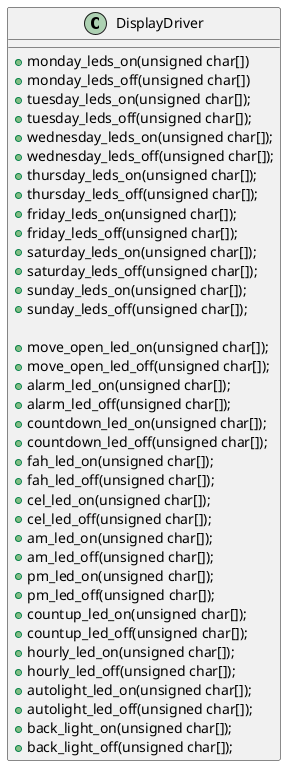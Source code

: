@startuml Display driver
Class DisplayDriver{
  + monday_leds_on(unsigned char[])
  + monday_leds_off(unsigned char[])
  + tuesday_leds_on(unsigned char[]);
  + tuesday_leds_off(unsigned char[]);
  + wednesday_leds_on(unsigned char[]);
  + wednesday_leds_off(unsigned char[]);
  + thursday_leds_on(unsigned char[]);
  + thursday_leds_off(unsigned char[]);
  + friday_leds_on(unsigned char[]);
  + friday_leds_off(unsigned char[]);
  + saturday_leds_on(unsigned char[]);
  + saturday_leds_off(unsigned char[]);
  + sunday_leds_on(unsigned char[]);
  + sunday_leds_off(unsigned char[]);

  + move_open_led_on(unsigned char[]);
  + move_open_led_off(unsigned char[]);
  + alarm_led_on(unsigned char[]);
  + alarm_led_off(unsigned char[]);
  + countdown_led_on(unsigned char[]);
  + countdown_led_off(unsigned char[]);
  + fah_led_on(unsigned char[]);
  + fah_led_off(unsigned char[]);
  + cel_led_on(unsigned char[]);
  + cel_led_off(unsigned char[]);
  + am_led_on(unsigned char[]);
  + am_led_off(unsigned char[]);
  + pm_led_on(unsigned char[]);
  + pm_led_off(unsigned char[]);
  + countup_led_on(unsigned char[]);
  + countup_led_off(unsigned char[]);
  + hourly_led_on(unsigned char[]);
  + hourly_led_off(unsigned char[]);
  + autolight_led_on(unsigned char[]);
  + autolight_led_off(unsigned char[]);
  + back_light_on(unsigned char[]);
  + back_light_off(unsigned char[]);
}
@enduml